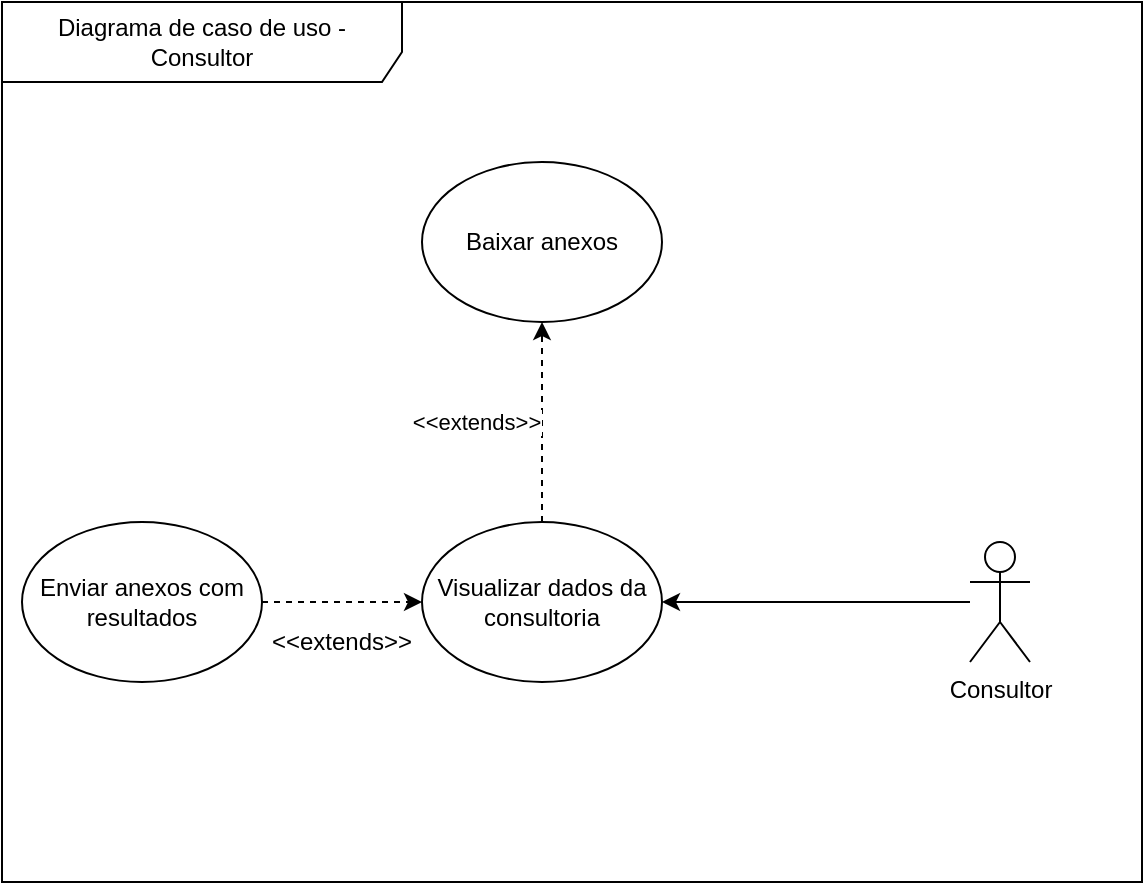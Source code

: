 <mxfile version="14.4.3" type="device"><diagram id="WM7IUuGh8W6Nx0H--3eu" name="Página-1"><mxGraphModel dx="2249" dy="822" grid="1" gridSize="10" guides="1" tooltips="1" connect="1" arrows="1" fold="1" page="1" pageScale="1" pageWidth="827" pageHeight="1169" math="0" shadow="0"><root><mxCell id="0"/><mxCell id="1" parent="0"/><mxCell id="EuqK9Z9v_1vlFNUGjPzf-40" value="Diagrama de caso de uso - Consultor" style="shape=umlFrame;whiteSpace=wrap;html=1;width=200;height=40;" parent="1" vertex="1"><mxGeometry x="-70" y="10" width="570" height="440" as="geometry"/></mxCell><mxCell id="EuqK9Z9v_1vlFNUGjPzf-27" value="" style="edgeStyle=none;rounded=0;orthogonalLoop=1;jettySize=auto;html=1;" parent="1" source="EuqK9Z9v_1vlFNUGjPzf-1" target="EuqK9Z9v_1vlFNUGjPzf-26" edge="1"><mxGeometry relative="1" as="geometry"/></mxCell><mxCell id="EuqK9Z9v_1vlFNUGjPzf-1" value="Consultor" style="shape=umlActor;verticalLabelPosition=bottom;verticalAlign=top;html=1;outlineConnect=0;" parent="1" vertex="1"><mxGeometry x="414" y="280" width="30" height="60" as="geometry"/></mxCell><mxCell id="EuqK9Z9v_1vlFNUGjPzf-24" value="Baixar anexos" style="ellipse;whiteSpace=wrap;html=1;verticalAlign=middle;" parent="1" vertex="1"><mxGeometry x="140" y="90" width="120" height="80" as="geometry"/></mxCell><mxCell id="EuqK9Z9v_1vlFNUGjPzf-28" style="edgeStyle=none;rounded=0;orthogonalLoop=1;jettySize=auto;html=1;dashed=1;" parent="1" source="EuqK9Z9v_1vlFNUGjPzf-26" target="EuqK9Z9v_1vlFNUGjPzf-24" edge="1"><mxGeometry relative="1" as="geometry"/></mxCell><mxCell id="EuqK9Z9v_1vlFNUGjPzf-29" value="&amp;lt;&amp;lt;extends&amp;gt;&amp;gt;" style="edgeLabel;html=1;align=center;verticalAlign=middle;resizable=0;points=[];" parent="EuqK9Z9v_1vlFNUGjPzf-28" vertex="1" connectable="0"><mxGeometry x="-0.141" y="-1" relative="1" as="geometry"><mxPoint x="-33.84" y="-7.58" as="offset"/></mxGeometry></mxCell><mxCell id="EuqK9Z9v_1vlFNUGjPzf-26" value="Visualizar dados da consultoria" style="ellipse;whiteSpace=wrap;html=1;verticalAlign=middle;" parent="1" vertex="1"><mxGeometry x="140" y="270" width="120" height="80" as="geometry"/></mxCell><mxCell id="EuqK9Z9v_1vlFNUGjPzf-33" style="edgeStyle=none;rounded=0;orthogonalLoop=1;jettySize=auto;html=1;exitX=1;exitY=0.5;exitDx=0;exitDy=0;entryX=0;entryY=0.5;entryDx=0;entryDy=0;dashed=1;" parent="1" source="EuqK9Z9v_1vlFNUGjPzf-31" target="EuqK9Z9v_1vlFNUGjPzf-26" edge="1"><mxGeometry relative="1" as="geometry"><Array as="points"><mxPoint x="90" y="310"/></Array></mxGeometry></mxCell><mxCell id="EuqK9Z9v_1vlFNUGjPzf-31" value="Enviar anexos com resultados" style="ellipse;whiteSpace=wrap;html=1;verticalAlign=middle;" parent="1" vertex="1"><mxGeometry x="-60" y="270" width="120" height="80" as="geometry"/></mxCell><mxCell id="EuqK9Z9v_1vlFNUGjPzf-35" value="&amp;lt;&amp;lt;extends&amp;gt;&amp;gt;" style="text;html=1;strokeColor=none;fillColor=none;align=center;verticalAlign=middle;whiteSpace=wrap;rounded=0;" parent="1" vertex="1"><mxGeometry x="80" y="320" width="40" height="20" as="geometry"/></mxCell></root></mxGraphModel></diagram></mxfile>